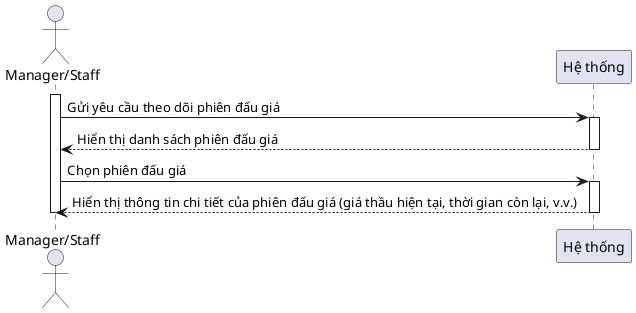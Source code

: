 @startuml   
actor "Manager/Staff" as User
participant "Hệ thống" as System

activate User
User -> System: Gửi yêu cầu theo dõi phiên đấu giá
activate System
System --> User: Hiển thị danh sách phiên đấu giá
deactivate System
User -> System: Chọn phiên đấu giá
activate System
System --> User: Hiển thị thông tin chi tiết của phiên đấu giá (giá thầu hiện tại, thời gian còn lại, v.v.)
deactivate System
deactivate User
@enduml